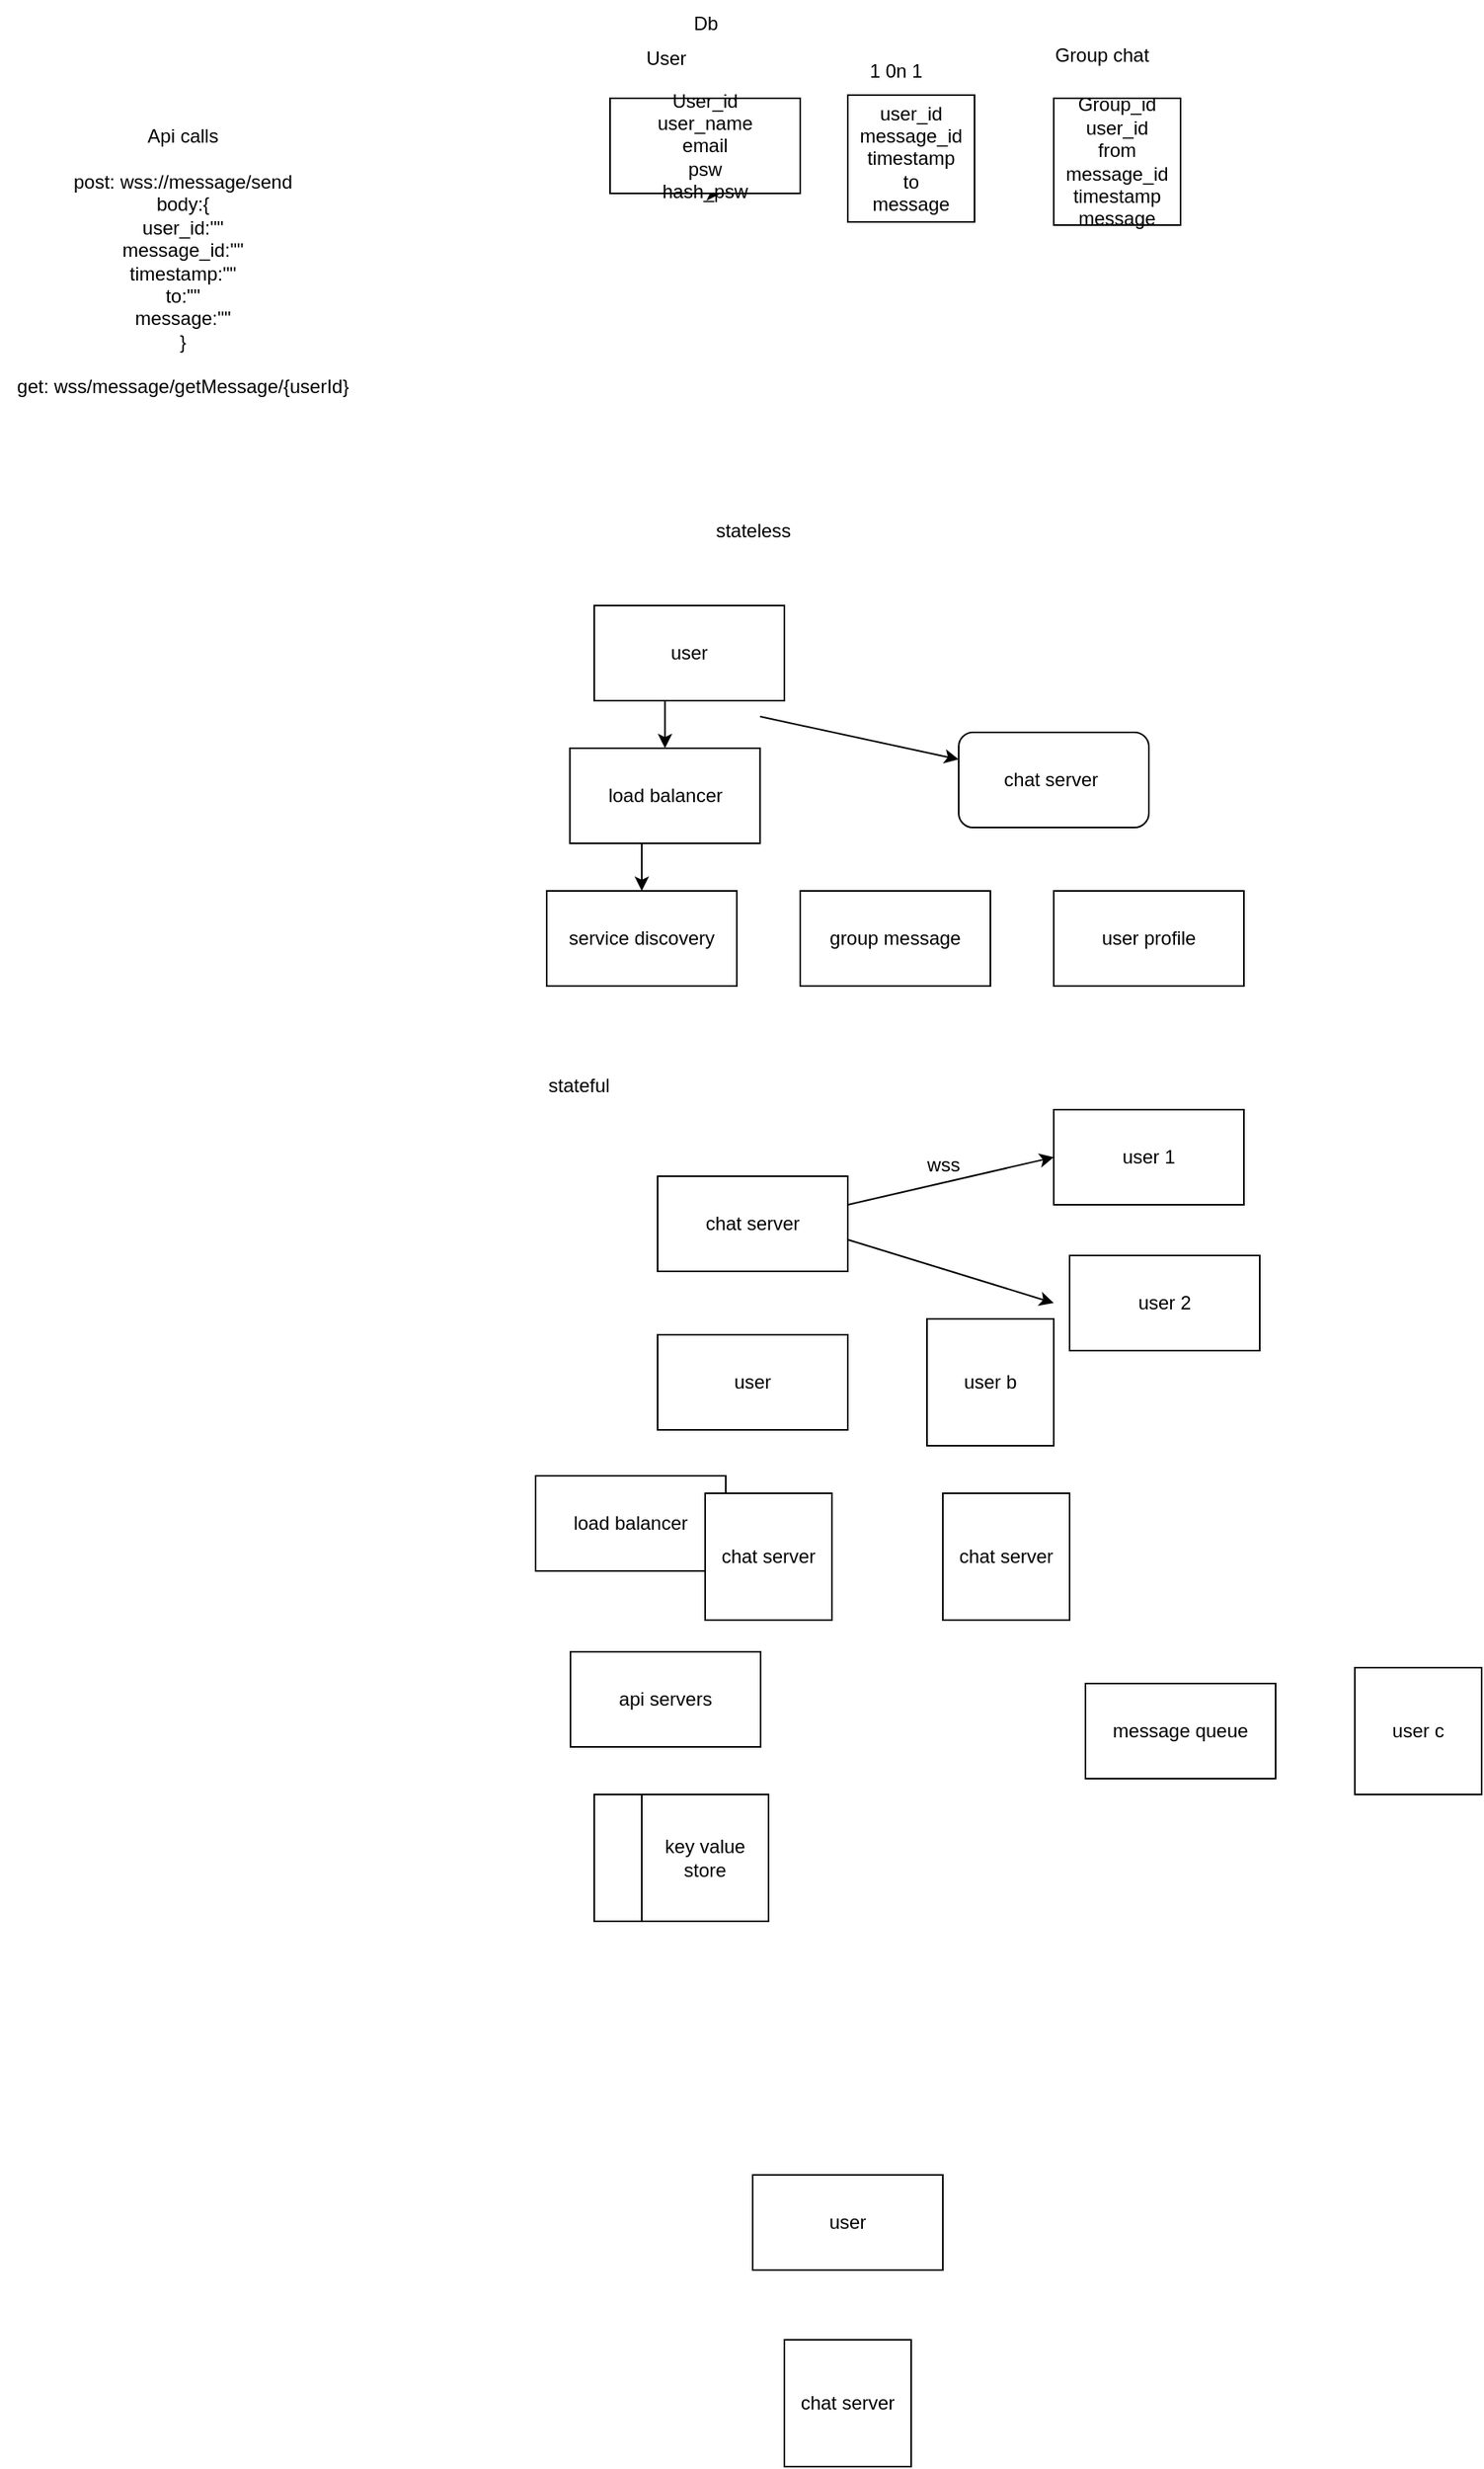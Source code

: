 <mxfile version="24.6.4" type="github">
  <diagram name="Page-1" id="YppQ5hwF3e-ynwtn18Wf">
    <mxGraphModel dx="1242" dy="786" grid="1" gridSize="10" guides="1" tooltips="1" connect="1" arrows="1" fold="1" page="1" pageScale="1" pageWidth="827" pageHeight="1169" math="0" shadow="0">
      <root>
        <mxCell id="0" />
        <mxCell id="1" parent="0" />
        <mxCell id="QUrZRQCq4fYYQdkpnG-D-1" style="edgeStyle=orthogonalEdgeStyle;rounded=0;orthogonalLoop=1;jettySize=auto;html=1;exitX=0.5;exitY=1;exitDx=0;exitDy=0;" edge="1" parent="1" source="QUrZRQCq4fYYQdkpnG-D-2">
          <mxGeometry relative="1" as="geometry">
            <mxPoint x="675" y="192.0" as="targetPoint" />
          </mxGeometry>
        </mxCell>
        <mxCell id="QUrZRQCq4fYYQdkpnG-D-2" value="User_id&lt;div&gt;user_name&lt;/div&gt;&lt;div&gt;email&lt;/div&gt;&lt;div&gt;psw&lt;/div&gt;&lt;div&gt;hash_psw&lt;/div&gt;" style="rounded=0;whiteSpace=wrap;html=1;" vertex="1" parent="1">
          <mxGeometry x="605" y="132" width="120" height="60" as="geometry" />
        </mxCell>
        <mxCell id="QUrZRQCq4fYYQdkpnG-D-3" value="Db" style="text;html=1;align=center;verticalAlign=middle;resizable=0;points=[];autosize=1;strokeColor=none;fillColor=none;" vertex="1" parent="1">
          <mxGeometry x="645" y="70" width="40" height="30" as="geometry" />
        </mxCell>
        <mxCell id="QUrZRQCq4fYYQdkpnG-D-4" value="User" style="text;html=1;align=center;verticalAlign=middle;resizable=0;points=[];autosize=1;strokeColor=none;fillColor=none;" vertex="1" parent="1">
          <mxGeometry x="615" y="92" width="50" height="30" as="geometry" />
        </mxCell>
        <mxCell id="QUrZRQCq4fYYQdkpnG-D-5" value="1 0n 1" style="text;html=1;align=center;verticalAlign=middle;resizable=0;points=[];autosize=1;strokeColor=none;fillColor=none;" vertex="1" parent="1">
          <mxGeometry x="755" y="100" width="60" height="30" as="geometry" />
        </mxCell>
        <mxCell id="QUrZRQCq4fYYQdkpnG-D-6" value="user_id&lt;div&gt;message_id&lt;/div&gt;&lt;div&gt;timestamp&lt;/div&gt;&lt;div&gt;to&lt;/div&gt;&lt;div&gt;message&lt;/div&gt;" style="whiteSpace=wrap;html=1;aspect=fixed;" vertex="1" parent="1">
          <mxGeometry x="755" y="130" width="80" height="80" as="geometry" />
        </mxCell>
        <mxCell id="QUrZRQCq4fYYQdkpnG-D-7" value="Group_id&lt;div&gt;user_id&lt;/div&gt;&lt;div&gt;from&lt;/div&gt;&lt;div&gt;message_id&lt;/div&gt;&lt;div&gt;timestamp&lt;/div&gt;&lt;div&gt;message&lt;/div&gt;" style="whiteSpace=wrap;html=1;aspect=fixed;" vertex="1" parent="1">
          <mxGeometry x="885" y="132" width="80" height="80" as="geometry" />
        </mxCell>
        <mxCell id="QUrZRQCq4fYYQdkpnG-D-8" value="Group chat" style="text;html=1;align=center;verticalAlign=middle;resizable=0;points=[];autosize=1;strokeColor=none;fillColor=none;" vertex="1" parent="1">
          <mxGeometry x="875" y="90" width="80" height="30" as="geometry" />
        </mxCell>
        <mxCell id="QUrZRQCq4fYYQdkpnG-D-9" value="Api calls&lt;div&gt;&lt;br&gt;&lt;/div&gt;&lt;div&gt;post: wss://message/send&lt;/div&gt;&lt;div&gt;body:{&lt;/div&gt;&lt;div&gt;user_id:&quot;&quot;&lt;/div&gt;&lt;div&gt;message_id:&quot;&quot;&lt;/div&gt;&lt;div&gt;timestamp:&quot;&quot;&lt;/div&gt;&lt;div&gt;to:&quot;&quot;&lt;/div&gt;&lt;div&gt;message:&quot;&quot;&lt;/div&gt;&lt;div&gt;}&lt;/div&gt;&lt;div&gt;&lt;br&gt;&lt;/div&gt;&lt;div&gt;get: wss/message/getMessage/{userId}&lt;/div&gt;" style="text;html=1;align=center;verticalAlign=middle;resizable=0;points=[];autosize=1;strokeColor=none;fillColor=none;" vertex="1" parent="1">
          <mxGeometry x="220" y="140" width="230" height="190" as="geometry" />
        </mxCell>
        <mxCell id="QUrZRQCq4fYYQdkpnG-D-10" value="user" style="rounded=0;whiteSpace=wrap;html=1;" vertex="1" parent="1">
          <mxGeometry x="595" y="452" width="120" height="60" as="geometry" />
        </mxCell>
        <mxCell id="QUrZRQCq4fYYQdkpnG-D-11" value="" style="endArrow=classic;html=1;rounded=0;" edge="1" parent="1" target="QUrZRQCq4fYYQdkpnG-D-12">
          <mxGeometry width="50" height="50" relative="1" as="geometry">
            <mxPoint x="639.66" y="512" as="sourcePoint" />
            <mxPoint x="639.66" y="572" as="targetPoint" />
          </mxGeometry>
        </mxCell>
        <mxCell id="QUrZRQCq4fYYQdkpnG-D-12" value="load balancer" style="rounded=0;whiteSpace=wrap;html=1;" vertex="1" parent="1">
          <mxGeometry x="579.66" y="542" width="120" height="60" as="geometry" />
        </mxCell>
        <mxCell id="QUrZRQCq4fYYQdkpnG-D-13" value="" style="endArrow=classic;html=1;rounded=0;" edge="1" parent="1" target="QUrZRQCq4fYYQdkpnG-D-14">
          <mxGeometry width="50" height="50" relative="1" as="geometry">
            <mxPoint x="625" y="602" as="sourcePoint" />
            <mxPoint x="625" y="662" as="targetPoint" />
          </mxGeometry>
        </mxCell>
        <mxCell id="QUrZRQCq4fYYQdkpnG-D-14" value="service discovery" style="rounded=0;whiteSpace=wrap;html=1;" vertex="1" parent="1">
          <mxGeometry x="565.0" y="632" width="120" height="60" as="geometry" />
        </mxCell>
        <mxCell id="QUrZRQCq4fYYQdkpnG-D-15" value="group message" style="rounded=0;whiteSpace=wrap;html=1;" vertex="1" parent="1">
          <mxGeometry x="725" y="632" width="120" height="60" as="geometry" />
        </mxCell>
        <mxCell id="QUrZRQCq4fYYQdkpnG-D-16" value="user profile" style="rounded=0;whiteSpace=wrap;html=1;" vertex="1" parent="1">
          <mxGeometry x="885" y="632" width="120" height="60" as="geometry" />
        </mxCell>
        <mxCell id="QUrZRQCq4fYYQdkpnG-D-17" value="stateless" style="text;html=1;align=center;verticalAlign=middle;resizable=0;points=[];autosize=1;strokeColor=none;fillColor=none;" vertex="1" parent="1">
          <mxGeometry x="660" y="390" width="70" height="30" as="geometry" />
        </mxCell>
        <mxCell id="QUrZRQCq4fYYQdkpnG-D-18" value="stateful" style="text;html=1;align=center;verticalAlign=middle;resizable=0;points=[];autosize=1;strokeColor=none;fillColor=none;" vertex="1" parent="1">
          <mxGeometry x="555" y="740" width="60" height="30" as="geometry" />
        </mxCell>
        <mxCell id="QUrZRQCq4fYYQdkpnG-D-19" value="chat server" style="rounded=0;whiteSpace=wrap;html=1;" vertex="1" parent="1">
          <mxGeometry x="635" y="812" width="120" height="60" as="geometry" />
        </mxCell>
        <mxCell id="QUrZRQCq4fYYQdkpnG-D-20" value="user 1" style="rounded=0;whiteSpace=wrap;html=1;" vertex="1" parent="1">
          <mxGeometry x="885" y="770" width="120" height="60" as="geometry" />
        </mxCell>
        <mxCell id="QUrZRQCq4fYYQdkpnG-D-21" value="user 2" style="rounded=0;whiteSpace=wrap;html=1;" vertex="1" parent="1">
          <mxGeometry x="895" y="862" width="120" height="60" as="geometry" />
        </mxCell>
        <mxCell id="QUrZRQCq4fYYQdkpnG-D-22" value="" style="endArrow=classic;html=1;rounded=0;entryX=0;entryY=0.5;entryDx=0;entryDy=0;" edge="1" parent="1" target="QUrZRQCq4fYYQdkpnG-D-20">
          <mxGeometry width="50" height="50" relative="1" as="geometry">
            <mxPoint x="755" y="830" as="sourcePoint" />
            <mxPoint x="805" y="780" as="targetPoint" />
          </mxGeometry>
        </mxCell>
        <mxCell id="QUrZRQCq4fYYQdkpnG-D-23" value="wss" style="text;html=1;align=center;verticalAlign=middle;resizable=0;points=[];autosize=1;strokeColor=none;fillColor=none;" vertex="1" parent="1">
          <mxGeometry x="795" y="790" width="40" height="30" as="geometry" />
        </mxCell>
        <mxCell id="QUrZRQCq4fYYQdkpnG-D-24" value="" style="endArrow=classic;html=1;rounded=0;" edge="1" parent="1">
          <mxGeometry width="50" height="50" relative="1" as="geometry">
            <mxPoint x="755" y="852" as="sourcePoint" />
            <mxPoint x="885" y="892" as="targetPoint" />
          </mxGeometry>
        </mxCell>
        <mxCell id="QUrZRQCq4fYYQdkpnG-D-25" value="" style="endArrow=classic;html=1;rounded=0;" edge="1" parent="1" target="QUrZRQCq4fYYQdkpnG-D-26">
          <mxGeometry width="50" height="50" relative="1" as="geometry">
            <mxPoint x="699.66" y="522" as="sourcePoint" />
            <mxPoint x="885" y="562" as="targetPoint" />
          </mxGeometry>
        </mxCell>
        <mxCell id="QUrZRQCq4fYYQdkpnG-D-26" value="chat server&amp;nbsp;" style="rounded=1;whiteSpace=wrap;html=1;" vertex="1" parent="1">
          <mxGeometry x="825" y="532" width="120" height="60" as="geometry" />
        </mxCell>
        <mxCell id="QUrZRQCq4fYYQdkpnG-D-27" value="user" style="rounded=0;whiteSpace=wrap;html=1;" vertex="1" parent="1">
          <mxGeometry x="635" y="912" width="120" height="60" as="geometry" />
        </mxCell>
        <mxCell id="QUrZRQCq4fYYQdkpnG-D-28" value="load balancer" style="rounded=0;whiteSpace=wrap;html=1;" vertex="1" parent="1">
          <mxGeometry x="558" y="1001" width="120" height="60" as="geometry" />
        </mxCell>
        <mxCell id="QUrZRQCq4fYYQdkpnG-D-29" value="api servers" style="rounded=0;whiteSpace=wrap;html=1;" vertex="1" parent="1">
          <mxGeometry x="580" y="1112" width="120" height="60" as="geometry" />
        </mxCell>
        <mxCell id="QUrZRQCq4fYYQdkpnG-D-30" value="chat server" style="whiteSpace=wrap;html=1;aspect=fixed;" vertex="1" parent="1">
          <mxGeometry x="815" y="1012" width="80" height="80" as="geometry" />
        </mxCell>
        <mxCell id="QUrZRQCq4fYYQdkpnG-D-31" value="" style="whiteSpace=wrap;html=1;aspect=fixed;" vertex="1" parent="1">
          <mxGeometry x="595" y="1202" width="80" height="80" as="geometry" />
        </mxCell>
        <mxCell id="QUrZRQCq4fYYQdkpnG-D-32" value="key value store" style="whiteSpace=wrap;html=1;aspect=fixed;" vertex="1" parent="1">
          <mxGeometry x="625" y="1202" width="80" height="80" as="geometry" />
        </mxCell>
        <mxCell id="QUrZRQCq4fYYQdkpnG-D-33" value="user" style="rounded=0;whiteSpace=wrap;html=1;" vertex="1" parent="1">
          <mxGeometry x="695" y="1442" width="120" height="60" as="geometry" />
        </mxCell>
        <mxCell id="QUrZRQCq4fYYQdkpnG-D-34" value="chat server" style="whiteSpace=wrap;html=1;aspect=fixed;" vertex="1" parent="1">
          <mxGeometry x="715" y="1546" width="80" height="80" as="geometry" />
        </mxCell>
        <mxCell id="QUrZRQCq4fYYQdkpnG-D-35" value="message queue" style="rounded=0;whiteSpace=wrap;html=1;" vertex="1" parent="1">
          <mxGeometry x="905" y="1132" width="120" height="60" as="geometry" />
        </mxCell>
        <mxCell id="QUrZRQCq4fYYQdkpnG-D-36" value="user b" style="whiteSpace=wrap;html=1;aspect=fixed;" vertex="1" parent="1">
          <mxGeometry x="805" y="902" width="80" height="80" as="geometry" />
        </mxCell>
        <mxCell id="QUrZRQCq4fYYQdkpnG-D-37" value="user c" style="whiteSpace=wrap;html=1;aspect=fixed;" vertex="1" parent="1">
          <mxGeometry x="1075" y="1122" width="80" height="80" as="geometry" />
        </mxCell>
        <mxCell id="QUrZRQCq4fYYQdkpnG-D-38" value="chat server" style="whiteSpace=wrap;html=1;aspect=fixed;" vertex="1" parent="1">
          <mxGeometry x="665" y="1012" width="80" height="80" as="geometry" />
        </mxCell>
      </root>
    </mxGraphModel>
  </diagram>
</mxfile>
